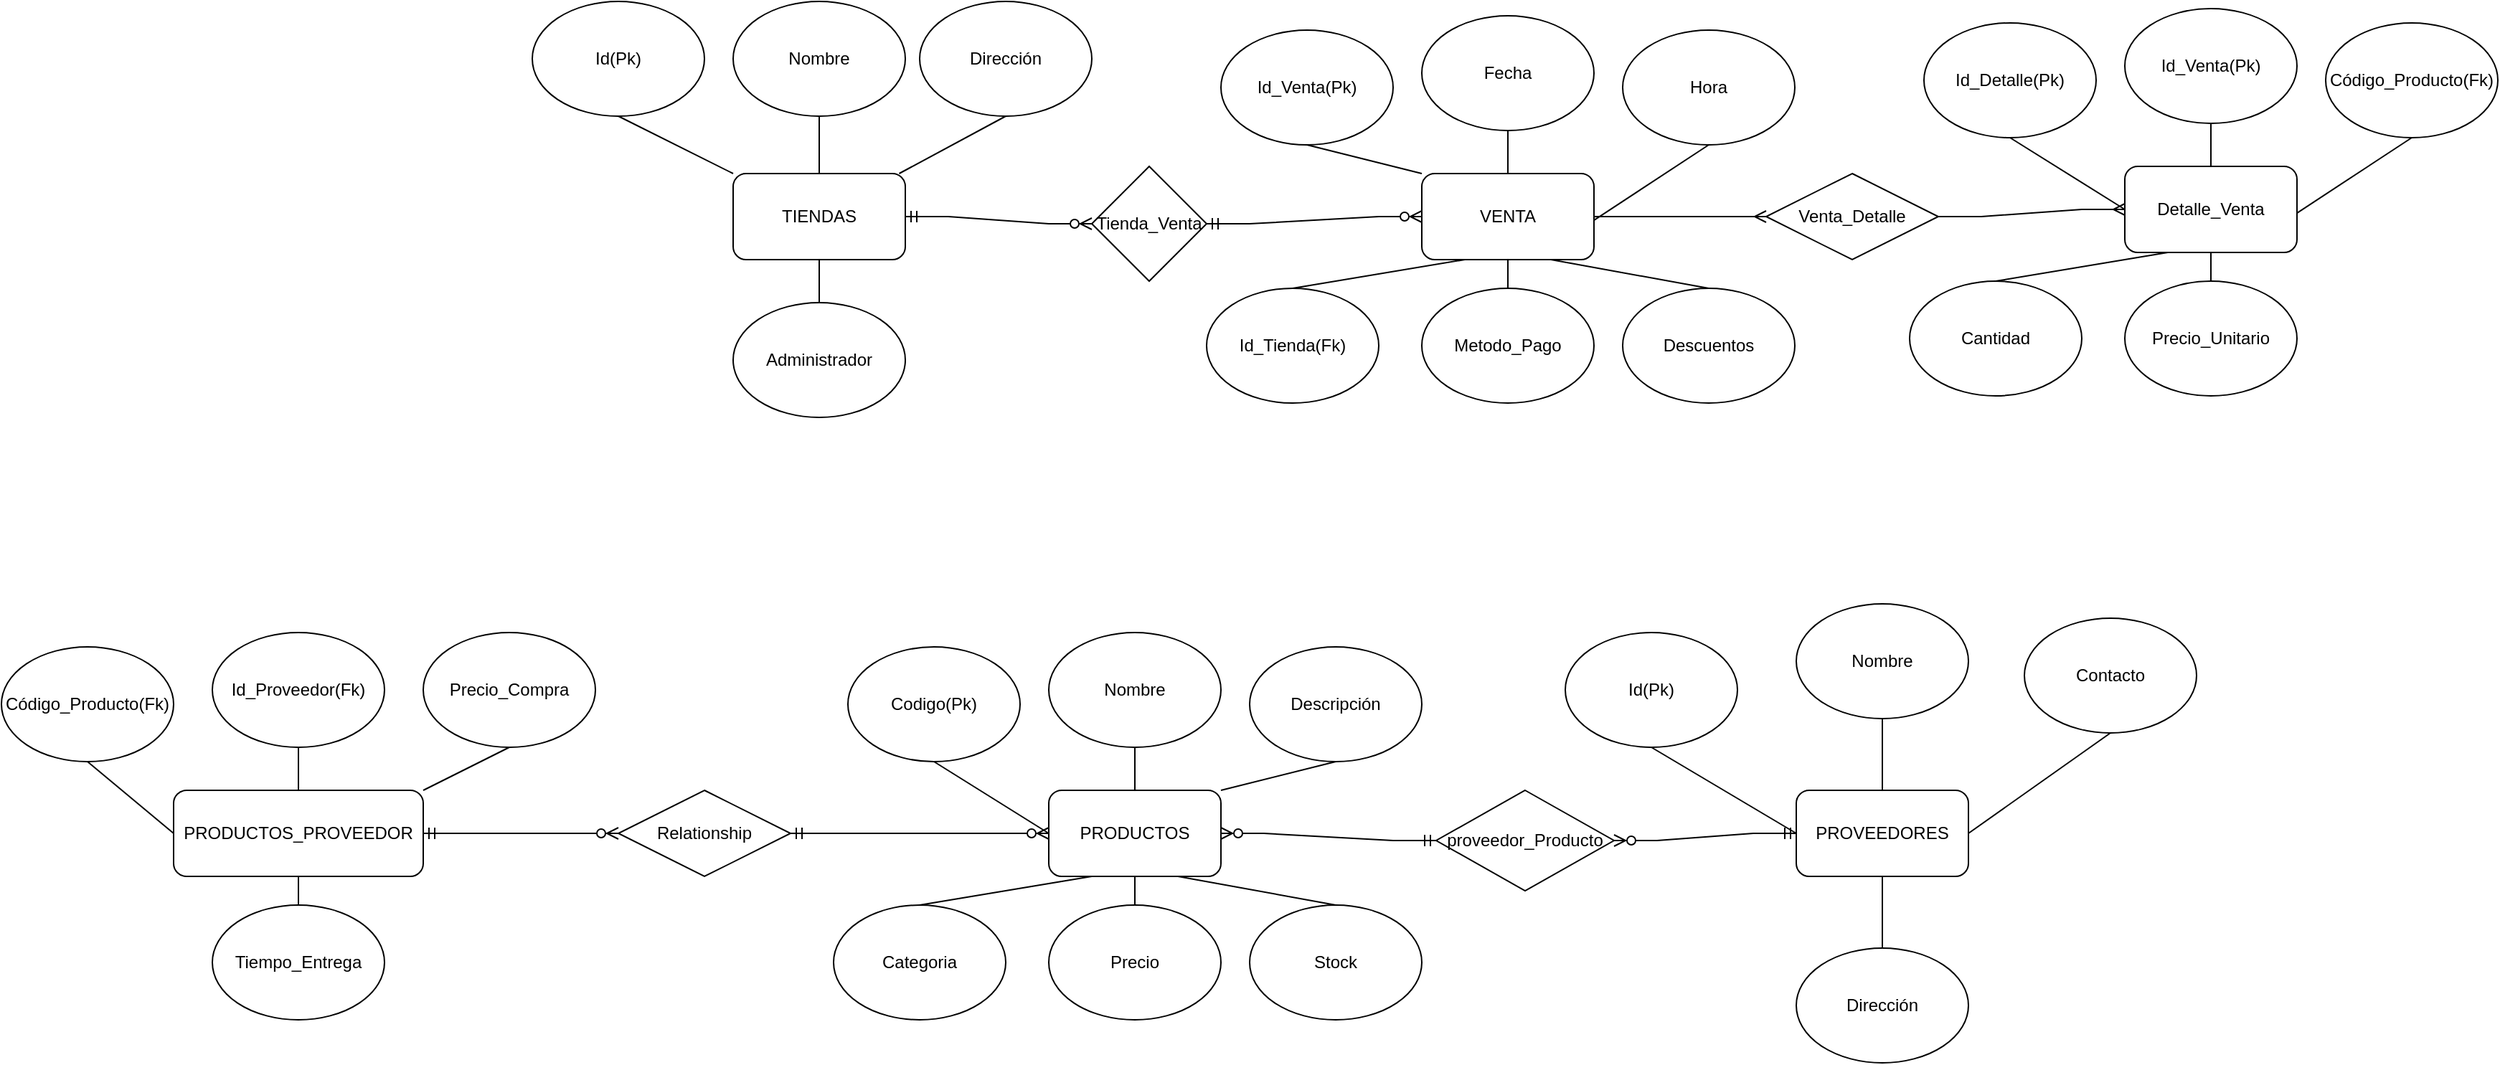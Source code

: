 <mxfile version="26.0.12">
  <diagram name="Página-1" id="4-glS8nae8PrrLe-wsaU">
    <mxGraphModel dx="6984" dy="2170" grid="1" gridSize="10" guides="1" tooltips="1" connect="1" arrows="1" fold="1" page="1" pageScale="1" pageWidth="827" pageHeight="1169" math="0" shadow="0">
      <root>
        <mxCell id="0" />
        <mxCell id="1" parent="0" />
        <mxCell id="-omg9IF0iPAO64ioV_1g-1" value="TIENDAS" style="rounded=1;whiteSpace=wrap;html=1;" vertex="1" parent="1">
          <mxGeometry x="-600" y="340" width="120" height="60" as="geometry" />
        </mxCell>
        <mxCell id="-omg9IF0iPAO64ioV_1g-2" value="Id(Pk)" style="ellipse;whiteSpace=wrap;html=1;" vertex="1" parent="1">
          <mxGeometry x="-740" y="220" width="120" height="80" as="geometry" />
        </mxCell>
        <mxCell id="-omg9IF0iPAO64ioV_1g-3" value="Nombre" style="ellipse;whiteSpace=wrap;html=1;" vertex="1" parent="1">
          <mxGeometry x="-600" y="220" width="120" height="80" as="geometry" />
        </mxCell>
        <mxCell id="-omg9IF0iPAO64ioV_1g-4" value="Dirección" style="ellipse;whiteSpace=wrap;html=1;" vertex="1" parent="1">
          <mxGeometry x="-470" y="220" width="120" height="80" as="geometry" />
        </mxCell>
        <mxCell id="-omg9IF0iPAO64ioV_1g-5" value="Administrador" style="ellipse;whiteSpace=wrap;html=1;" vertex="1" parent="1">
          <mxGeometry x="-600" y="430" width="120" height="80" as="geometry" />
        </mxCell>
        <mxCell id="-omg9IF0iPAO64ioV_1g-9" value="" style="endArrow=none;html=1;rounded=0;entryX=0.5;entryY=1;entryDx=0;entryDy=0;exitX=0.5;exitY=0;exitDx=0;exitDy=0;" edge="1" parent="1" source="-omg9IF0iPAO64ioV_1g-1" target="-omg9IF0iPAO64ioV_1g-3">
          <mxGeometry width="50" height="50" relative="1" as="geometry">
            <mxPoint x="-560" y="350" as="sourcePoint" />
            <mxPoint x="-510" y="300" as="targetPoint" />
          </mxGeometry>
        </mxCell>
        <mxCell id="-omg9IF0iPAO64ioV_1g-10" value="" style="endArrow=none;html=1;rounded=0;entryX=0.5;entryY=1;entryDx=0;entryDy=0;" edge="1" parent="1" source="-omg9IF0iPAO64ioV_1g-1" target="-omg9IF0iPAO64ioV_1g-4">
          <mxGeometry width="50" height="50" relative="1" as="geometry">
            <mxPoint x="-440" y="350" as="sourcePoint" />
            <mxPoint x="-390" y="300" as="targetPoint" />
          </mxGeometry>
        </mxCell>
        <mxCell id="-omg9IF0iPAO64ioV_1g-11" value="" style="endArrow=none;html=1;rounded=0;entryX=0;entryY=0;entryDx=0;entryDy=0;exitX=0.5;exitY=1;exitDx=0;exitDy=0;" edge="1" parent="1" source="-omg9IF0iPAO64ioV_1g-2" target="-omg9IF0iPAO64ioV_1g-1">
          <mxGeometry width="50" height="50" relative="1" as="geometry">
            <mxPoint x="-700" y="340" as="sourcePoint" />
            <mxPoint x="-650" y="290" as="targetPoint" />
          </mxGeometry>
        </mxCell>
        <mxCell id="-omg9IF0iPAO64ioV_1g-12" value="" style="endArrow=none;html=1;rounded=0;entryX=0.5;entryY=1;entryDx=0;entryDy=0;exitX=0.5;exitY=0;exitDx=0;exitDy=0;" edge="1" parent="1" source="-omg9IF0iPAO64ioV_1g-5" target="-omg9IF0iPAO64ioV_1g-1">
          <mxGeometry width="50" height="50" relative="1" as="geometry">
            <mxPoint x="-540" y="420" as="sourcePoint" />
            <mxPoint x="-500" y="340" as="targetPoint" />
          </mxGeometry>
        </mxCell>
        <mxCell id="-omg9IF0iPAO64ioV_1g-13" value="PRODUCTOS" style="rounded=1;whiteSpace=wrap;html=1;" vertex="1" parent="1">
          <mxGeometry x="-380" y="770" width="120" height="60" as="geometry" />
        </mxCell>
        <mxCell id="-omg9IF0iPAO64ioV_1g-14" value="Codigo(Pk)" style="ellipse;whiteSpace=wrap;html=1;" vertex="1" parent="1">
          <mxGeometry x="-520" y="670" width="120" height="80" as="geometry" />
        </mxCell>
        <mxCell id="-omg9IF0iPAO64ioV_1g-15" value="Nombre" style="ellipse;whiteSpace=wrap;html=1;" vertex="1" parent="1">
          <mxGeometry x="-380" y="660" width="120" height="80" as="geometry" />
        </mxCell>
        <mxCell id="-omg9IF0iPAO64ioV_1g-16" value="Descripción" style="ellipse;whiteSpace=wrap;html=1;" vertex="1" parent="1">
          <mxGeometry x="-240" y="670" width="120" height="80" as="geometry" />
        </mxCell>
        <mxCell id="-omg9IF0iPAO64ioV_1g-17" value="Categoria" style="ellipse;whiteSpace=wrap;html=1;" vertex="1" parent="1">
          <mxGeometry x="-530" y="850" width="120" height="80" as="geometry" />
        </mxCell>
        <mxCell id="-omg9IF0iPAO64ioV_1g-18" value="Precio" style="ellipse;whiteSpace=wrap;html=1;" vertex="1" parent="1">
          <mxGeometry x="-380" y="850" width="120" height="80" as="geometry" />
        </mxCell>
        <mxCell id="-omg9IF0iPAO64ioV_1g-19" value="Stock" style="ellipse;whiteSpace=wrap;html=1;" vertex="1" parent="1">
          <mxGeometry x="-240" y="850" width="120" height="80" as="geometry" />
        </mxCell>
        <mxCell id="-omg9IF0iPAO64ioV_1g-24" value="" style="endArrow=none;html=1;rounded=0;entryX=0.5;entryY=1;entryDx=0;entryDy=0;exitX=0.5;exitY=0;exitDx=0;exitDy=0;" edge="1" parent="1" source="-omg9IF0iPAO64ioV_1g-13" target="-omg9IF0iPAO64ioV_1g-15">
          <mxGeometry width="50" height="50" relative="1" as="geometry">
            <mxPoint x="-380" y="780" as="sourcePoint" />
            <mxPoint x="-330" y="730" as="targetPoint" />
          </mxGeometry>
        </mxCell>
        <mxCell id="-omg9IF0iPAO64ioV_1g-25" value="" style="endArrow=none;html=1;rounded=0;entryX=0;entryY=0.5;entryDx=0;entryDy=0;exitX=0.5;exitY=1;exitDx=0;exitDy=0;" edge="1" parent="1" source="-omg9IF0iPAO64ioV_1g-14" target="-omg9IF0iPAO64ioV_1g-13">
          <mxGeometry width="50" height="50" relative="1" as="geometry">
            <mxPoint x="-460" y="790" as="sourcePoint" />
            <mxPoint x="-410" y="740" as="targetPoint" />
          </mxGeometry>
        </mxCell>
        <mxCell id="-omg9IF0iPAO64ioV_1g-26" value="" style="endArrow=none;html=1;rounded=0;entryX=0.5;entryY=1;entryDx=0;entryDy=0;exitX=1;exitY=0;exitDx=0;exitDy=0;" edge="1" parent="1" source="-omg9IF0iPAO64ioV_1g-13" target="-omg9IF0iPAO64ioV_1g-16">
          <mxGeometry width="50" height="50" relative="1" as="geometry">
            <mxPoint x="-70" y="790" as="sourcePoint" />
            <mxPoint x="-20" y="740" as="targetPoint" />
          </mxGeometry>
        </mxCell>
        <mxCell id="-omg9IF0iPAO64ioV_1g-27" value="" style="endArrow=none;html=1;rounded=0;entryX=0.5;entryY=1;entryDx=0;entryDy=0;exitX=0.5;exitY=0;exitDx=0;exitDy=0;" edge="1" parent="1" source="-omg9IF0iPAO64ioV_1g-18" target="-omg9IF0iPAO64ioV_1g-13">
          <mxGeometry width="50" height="50" relative="1" as="geometry">
            <mxPoint x="-350" y="870" as="sourcePoint" />
            <mxPoint x="-300" y="820" as="targetPoint" />
          </mxGeometry>
        </mxCell>
        <mxCell id="-omg9IF0iPAO64ioV_1g-28" value="" style="endArrow=none;html=1;rounded=0;entryX=0.25;entryY=1;entryDx=0;entryDy=0;exitX=0.5;exitY=0;exitDx=0;exitDy=0;" edge="1" parent="1" source="-omg9IF0iPAO64ioV_1g-17" target="-omg9IF0iPAO64ioV_1g-13">
          <mxGeometry width="50" height="50" relative="1" as="geometry">
            <mxPoint x="-350" y="870" as="sourcePoint" />
            <mxPoint x="-300" y="820" as="targetPoint" />
          </mxGeometry>
        </mxCell>
        <mxCell id="-omg9IF0iPAO64ioV_1g-29" value="" style="endArrow=none;html=1;rounded=0;entryX=0.5;entryY=0;entryDx=0;entryDy=0;exitX=0.75;exitY=1;exitDx=0;exitDy=0;" edge="1" parent="1" source="-omg9IF0iPAO64ioV_1g-13" target="-omg9IF0iPAO64ioV_1g-19">
          <mxGeometry width="50" height="50" relative="1" as="geometry">
            <mxPoint x="-350" y="870" as="sourcePoint" />
            <mxPoint x="-300" y="820" as="targetPoint" />
          </mxGeometry>
        </mxCell>
        <mxCell id="-omg9IF0iPAO64ioV_1g-30" value="PROVEEDORES" style="rounded=1;whiteSpace=wrap;html=1;" vertex="1" parent="1">
          <mxGeometry x="141" y="770" width="120" height="60" as="geometry" />
        </mxCell>
        <mxCell id="-omg9IF0iPAO64ioV_1g-31" value="Id(Pk)" style="ellipse;whiteSpace=wrap;html=1;" vertex="1" parent="1">
          <mxGeometry x="-20" y="660" width="120" height="80" as="geometry" />
        </mxCell>
        <mxCell id="-omg9IF0iPAO64ioV_1g-32" value="Nombre" style="ellipse;whiteSpace=wrap;html=1;" vertex="1" parent="1">
          <mxGeometry x="141" y="640" width="120" height="80" as="geometry" />
        </mxCell>
        <mxCell id="-omg9IF0iPAO64ioV_1g-33" value="Contacto" style="ellipse;whiteSpace=wrap;html=1;" vertex="1" parent="1">
          <mxGeometry x="300" y="650" width="120" height="80" as="geometry" />
        </mxCell>
        <mxCell id="-omg9IF0iPAO64ioV_1g-37" value="" style="endArrow=none;html=1;rounded=0;entryX=0.5;entryY=1;entryDx=0;entryDy=0;" edge="1" parent="1" source="-omg9IF0iPAO64ioV_1g-30" target="-omg9IF0iPAO64ioV_1g-32">
          <mxGeometry width="50" height="50" relative="1" as="geometry">
            <mxPoint x="140" y="790" as="sourcePoint" />
            <mxPoint x="190" y="740" as="targetPoint" />
          </mxGeometry>
        </mxCell>
        <mxCell id="-omg9IF0iPAO64ioV_1g-38" value="" style="endArrow=none;html=1;rounded=0;entryX=0.5;entryY=1;entryDx=0;entryDy=0;exitX=1;exitY=0.5;exitDx=0;exitDy=0;" edge="1" parent="1" source="-omg9IF0iPAO64ioV_1g-30" target="-omg9IF0iPAO64ioV_1g-33">
          <mxGeometry width="50" height="50" relative="1" as="geometry">
            <mxPoint x="140" y="790" as="sourcePoint" />
            <mxPoint x="190" y="740" as="targetPoint" />
          </mxGeometry>
        </mxCell>
        <mxCell id="-omg9IF0iPAO64ioV_1g-39" value="" style="endArrow=none;html=1;rounded=0;exitX=0.5;exitY=1;exitDx=0;exitDy=0;entryX=0;entryY=0.5;entryDx=0;entryDy=0;" edge="1" parent="1" source="-omg9IF0iPAO64ioV_1g-31" target="-omg9IF0iPAO64ioV_1g-30">
          <mxGeometry width="50" height="50" relative="1" as="geometry">
            <mxPoint x="140" y="790" as="sourcePoint" />
            <mxPoint x="190" y="740" as="targetPoint" />
          </mxGeometry>
        </mxCell>
        <mxCell id="-omg9IF0iPAO64ioV_1g-43" value="Dirección" style="ellipse;whiteSpace=wrap;html=1;" vertex="1" parent="1">
          <mxGeometry x="141" y="880" width="120" height="80" as="geometry" />
        </mxCell>
        <mxCell id="-omg9IF0iPAO64ioV_1g-44" value="" style="endArrow=none;html=1;rounded=0;entryX=0.5;entryY=1;entryDx=0;entryDy=0;exitX=0.5;exitY=0;exitDx=0;exitDy=0;" edge="1" parent="1" source="-omg9IF0iPAO64ioV_1g-43" target="-omg9IF0iPAO64ioV_1g-30">
          <mxGeometry width="50" height="50" relative="1" as="geometry">
            <mxPoint x="220" y="940" as="sourcePoint" />
            <mxPoint x="270" y="890" as="targetPoint" />
          </mxGeometry>
        </mxCell>
        <mxCell id="-omg9IF0iPAO64ioV_1g-46" value="VENTA" style="rounded=1;whiteSpace=wrap;html=1;" vertex="1" parent="1">
          <mxGeometry x="-120" y="340" width="120" height="60" as="geometry" />
        </mxCell>
        <mxCell id="-omg9IF0iPAO64ioV_1g-47" value="Id_Venta(Pk)" style="ellipse;whiteSpace=wrap;html=1;" vertex="1" parent="1">
          <mxGeometry x="-260" y="240" width="120" height="80" as="geometry" />
        </mxCell>
        <mxCell id="-omg9IF0iPAO64ioV_1g-48" value="Fecha" style="ellipse;whiteSpace=wrap;html=1;" vertex="1" parent="1">
          <mxGeometry x="-120" y="230" width="120" height="80" as="geometry" />
        </mxCell>
        <mxCell id="-omg9IF0iPAO64ioV_1g-49" value="Hora" style="ellipse;whiteSpace=wrap;html=1;" vertex="1" parent="1">
          <mxGeometry x="20" y="240" width="120" height="80" as="geometry" />
        </mxCell>
        <mxCell id="-omg9IF0iPAO64ioV_1g-50" value="Id_Tienda(Fk)" style="ellipse;whiteSpace=wrap;html=1;" vertex="1" parent="1">
          <mxGeometry x="-270" y="420" width="120" height="80" as="geometry" />
        </mxCell>
        <mxCell id="-omg9IF0iPAO64ioV_1g-51" value="Metodo_Pago" style="ellipse;whiteSpace=wrap;html=1;" vertex="1" parent="1">
          <mxGeometry x="-120" y="420" width="120" height="80" as="geometry" />
        </mxCell>
        <mxCell id="-omg9IF0iPAO64ioV_1g-52" value="Descuentos" style="ellipse;whiteSpace=wrap;html=1;" vertex="1" parent="1">
          <mxGeometry x="20" y="420" width="120" height="80" as="geometry" />
        </mxCell>
        <mxCell id="-omg9IF0iPAO64ioV_1g-53" value="" style="endArrow=none;html=1;rounded=0;entryX=0.5;entryY=1;entryDx=0;entryDy=0;exitX=0.5;exitY=0;exitDx=0;exitDy=0;" edge="1" parent="1" source="-omg9IF0iPAO64ioV_1g-46" target="-omg9IF0iPAO64ioV_1g-48">
          <mxGeometry width="50" height="50" relative="1" as="geometry">
            <mxPoint x="-120" y="350" as="sourcePoint" />
            <mxPoint x="-70" y="300" as="targetPoint" />
          </mxGeometry>
        </mxCell>
        <mxCell id="-omg9IF0iPAO64ioV_1g-54" value="" style="endArrow=none;html=1;rounded=0;entryX=0;entryY=0;entryDx=0;entryDy=0;exitX=0.5;exitY=1;exitDx=0;exitDy=0;" edge="1" parent="1" source="-omg9IF0iPAO64ioV_1g-47" target="-omg9IF0iPAO64ioV_1g-46">
          <mxGeometry width="50" height="50" relative="1" as="geometry">
            <mxPoint x="-200" y="360" as="sourcePoint" />
            <mxPoint x="-150" y="310" as="targetPoint" />
          </mxGeometry>
        </mxCell>
        <mxCell id="-omg9IF0iPAO64ioV_1g-55" value="" style="endArrow=none;html=1;rounded=0;entryX=0.5;entryY=1;entryDx=0;entryDy=0;exitX=1;exitY=0.542;exitDx=0;exitDy=0;exitPerimeter=0;" edge="1" parent="1" source="-omg9IF0iPAO64ioV_1g-46" target="-omg9IF0iPAO64ioV_1g-49">
          <mxGeometry width="50" height="50" relative="1" as="geometry">
            <mxPoint x="190" y="360" as="sourcePoint" />
            <mxPoint x="240" y="310" as="targetPoint" />
          </mxGeometry>
        </mxCell>
        <mxCell id="-omg9IF0iPAO64ioV_1g-56" value="" style="endArrow=none;html=1;rounded=0;entryX=0.5;entryY=1;entryDx=0;entryDy=0;exitX=0.5;exitY=0;exitDx=0;exitDy=0;" edge="1" parent="1" source="-omg9IF0iPAO64ioV_1g-51" target="-omg9IF0iPAO64ioV_1g-46">
          <mxGeometry width="50" height="50" relative="1" as="geometry">
            <mxPoint x="-90" y="440" as="sourcePoint" />
            <mxPoint x="-40" y="390" as="targetPoint" />
          </mxGeometry>
        </mxCell>
        <mxCell id="-omg9IF0iPAO64ioV_1g-57" value="" style="endArrow=none;html=1;rounded=0;entryX=0.25;entryY=1;entryDx=0;entryDy=0;exitX=0.5;exitY=0;exitDx=0;exitDy=0;" edge="1" parent="1" source="-omg9IF0iPAO64ioV_1g-50" target="-omg9IF0iPAO64ioV_1g-46">
          <mxGeometry width="50" height="50" relative="1" as="geometry">
            <mxPoint x="-90" y="440" as="sourcePoint" />
            <mxPoint x="-40" y="390" as="targetPoint" />
          </mxGeometry>
        </mxCell>
        <mxCell id="-omg9IF0iPAO64ioV_1g-58" value="" style="endArrow=none;html=1;rounded=0;entryX=0.5;entryY=0;entryDx=0;entryDy=0;exitX=0.75;exitY=1;exitDx=0;exitDy=0;" edge="1" parent="1" source="-omg9IF0iPAO64ioV_1g-46" target="-omg9IF0iPAO64ioV_1g-52">
          <mxGeometry width="50" height="50" relative="1" as="geometry">
            <mxPoint x="-90" y="440" as="sourcePoint" />
            <mxPoint x="-40" y="390" as="targetPoint" />
          </mxGeometry>
        </mxCell>
        <mxCell id="-omg9IF0iPAO64ioV_1g-59" value="Detalle_Venta" style="rounded=1;whiteSpace=wrap;html=1;" vertex="1" parent="1">
          <mxGeometry x="370" y="335" width="120" height="60" as="geometry" />
        </mxCell>
        <mxCell id="-omg9IF0iPAO64ioV_1g-60" value="Id_Detalle(Pk)" style="ellipse;whiteSpace=wrap;html=1;" vertex="1" parent="1">
          <mxGeometry x="230" y="235" width="120" height="80" as="geometry" />
        </mxCell>
        <mxCell id="-omg9IF0iPAO64ioV_1g-61" value="Id_Venta(Pk)" style="ellipse;whiteSpace=wrap;html=1;" vertex="1" parent="1">
          <mxGeometry x="370" y="225" width="120" height="80" as="geometry" />
        </mxCell>
        <mxCell id="-omg9IF0iPAO64ioV_1g-62" value="Código_Producto(Fk)" style="ellipse;whiteSpace=wrap;html=1;" vertex="1" parent="1">
          <mxGeometry x="510" y="235" width="120" height="80" as="geometry" />
        </mxCell>
        <mxCell id="-omg9IF0iPAO64ioV_1g-63" value="Cantidad" style="ellipse;whiteSpace=wrap;html=1;" vertex="1" parent="1">
          <mxGeometry x="220" y="415" width="120" height="80" as="geometry" />
        </mxCell>
        <mxCell id="-omg9IF0iPAO64ioV_1g-64" value="Precio_Unitario" style="ellipse;whiteSpace=wrap;html=1;" vertex="1" parent="1">
          <mxGeometry x="370" y="415" width="120" height="80" as="geometry" />
        </mxCell>
        <mxCell id="-omg9IF0iPAO64ioV_1g-66" value="" style="endArrow=none;html=1;rounded=0;entryX=0.5;entryY=1;entryDx=0;entryDy=0;exitX=0.5;exitY=0;exitDx=0;exitDy=0;" edge="1" parent="1" source="-omg9IF0iPAO64ioV_1g-59" target="-omg9IF0iPAO64ioV_1g-61">
          <mxGeometry width="50" height="50" relative="1" as="geometry">
            <mxPoint x="370" y="345" as="sourcePoint" />
            <mxPoint x="420" y="295" as="targetPoint" />
          </mxGeometry>
        </mxCell>
        <mxCell id="-omg9IF0iPAO64ioV_1g-67" value="" style="endArrow=none;html=1;rounded=0;entryX=0;entryY=0.5;entryDx=0;entryDy=0;exitX=0.5;exitY=1;exitDx=0;exitDy=0;" edge="1" parent="1" source="-omg9IF0iPAO64ioV_1g-60" target="-omg9IF0iPAO64ioV_1g-59">
          <mxGeometry width="50" height="50" relative="1" as="geometry">
            <mxPoint x="290" y="355" as="sourcePoint" />
            <mxPoint x="340" y="305" as="targetPoint" />
          </mxGeometry>
        </mxCell>
        <mxCell id="-omg9IF0iPAO64ioV_1g-68" value="" style="endArrow=none;html=1;rounded=0;entryX=0.5;entryY=1;entryDx=0;entryDy=0;exitX=1;exitY=0.542;exitDx=0;exitDy=0;exitPerimeter=0;" edge="1" parent="1" source="-omg9IF0iPAO64ioV_1g-59" target="-omg9IF0iPAO64ioV_1g-62">
          <mxGeometry width="50" height="50" relative="1" as="geometry">
            <mxPoint x="680" y="355" as="sourcePoint" />
            <mxPoint x="730" y="305" as="targetPoint" />
          </mxGeometry>
        </mxCell>
        <mxCell id="-omg9IF0iPAO64ioV_1g-69" value="" style="endArrow=none;html=1;rounded=0;entryX=0.5;entryY=1;entryDx=0;entryDy=0;exitX=0.5;exitY=0;exitDx=0;exitDy=0;" edge="1" parent="1" source="-omg9IF0iPAO64ioV_1g-64" target="-omg9IF0iPAO64ioV_1g-59">
          <mxGeometry width="50" height="50" relative="1" as="geometry">
            <mxPoint x="400" y="435" as="sourcePoint" />
            <mxPoint x="450" y="385" as="targetPoint" />
          </mxGeometry>
        </mxCell>
        <mxCell id="-omg9IF0iPAO64ioV_1g-70" value="" style="endArrow=none;html=1;rounded=0;entryX=0.25;entryY=1;entryDx=0;entryDy=0;exitX=0.5;exitY=0;exitDx=0;exitDy=0;" edge="1" parent="1" source="-omg9IF0iPAO64ioV_1g-63" target="-omg9IF0iPAO64ioV_1g-59">
          <mxGeometry width="50" height="50" relative="1" as="geometry">
            <mxPoint x="400" y="435" as="sourcePoint" />
            <mxPoint x="450" y="385" as="targetPoint" />
          </mxGeometry>
        </mxCell>
        <mxCell id="-omg9IF0iPAO64ioV_1g-72" value="PRODUCTOS_PROVEEDOR" style="rounded=1;whiteSpace=wrap;html=1;" vertex="1" parent="1">
          <mxGeometry x="-990" y="770" width="174" height="60" as="geometry" />
        </mxCell>
        <mxCell id="-omg9IF0iPAO64ioV_1g-73" value="Código_Producto(Fk)" style="ellipse;whiteSpace=wrap;html=1;" vertex="1" parent="1">
          <mxGeometry x="-1110" y="670" width="120" height="80" as="geometry" />
        </mxCell>
        <mxCell id="-omg9IF0iPAO64ioV_1g-74" value="Id_Proveedor(Fk)" style="ellipse;whiteSpace=wrap;html=1;" vertex="1" parent="1">
          <mxGeometry x="-963" y="660" width="120" height="80" as="geometry" />
        </mxCell>
        <mxCell id="-omg9IF0iPAO64ioV_1g-75" value="Precio_Compra" style="ellipse;whiteSpace=wrap;html=1;" vertex="1" parent="1">
          <mxGeometry x="-816" y="660" width="120" height="80" as="geometry" />
        </mxCell>
        <mxCell id="-omg9IF0iPAO64ioV_1g-77" value="Tiempo_Entrega" style="ellipse;whiteSpace=wrap;html=1;" vertex="1" parent="1">
          <mxGeometry x="-963" y="850" width="120" height="80" as="geometry" />
        </mxCell>
        <mxCell id="-omg9IF0iPAO64ioV_1g-79" value="" style="endArrow=none;html=1;rounded=0;entryX=0.5;entryY=1;entryDx=0;entryDy=0;exitX=0.5;exitY=0;exitDx=0;exitDy=0;" edge="1" parent="1" source="-omg9IF0iPAO64ioV_1g-72" target="-omg9IF0iPAO64ioV_1g-74">
          <mxGeometry width="50" height="50" relative="1" as="geometry">
            <mxPoint x="-990" y="780" as="sourcePoint" />
            <mxPoint x="-940" y="730" as="targetPoint" />
          </mxGeometry>
        </mxCell>
        <mxCell id="-omg9IF0iPAO64ioV_1g-80" value="" style="endArrow=none;html=1;rounded=0;entryX=0;entryY=0.5;entryDx=0;entryDy=0;exitX=0.5;exitY=1;exitDx=0;exitDy=0;" edge="1" parent="1" source="-omg9IF0iPAO64ioV_1g-73" target="-omg9IF0iPAO64ioV_1g-72">
          <mxGeometry width="50" height="50" relative="1" as="geometry">
            <mxPoint x="-1070" y="790" as="sourcePoint" />
            <mxPoint x="-1020" y="740" as="targetPoint" />
          </mxGeometry>
        </mxCell>
        <mxCell id="-omg9IF0iPAO64ioV_1g-81" value="" style="endArrow=none;html=1;rounded=0;entryX=0.5;entryY=1;entryDx=0;entryDy=0;exitX=1;exitY=0;exitDx=0;exitDy=0;" edge="1" parent="1" source="-omg9IF0iPAO64ioV_1g-72" target="-omg9IF0iPAO64ioV_1g-75">
          <mxGeometry width="50" height="50" relative="1" as="geometry">
            <mxPoint x="-680" y="790" as="sourcePoint" />
            <mxPoint x="-630" y="740" as="targetPoint" />
          </mxGeometry>
        </mxCell>
        <mxCell id="-omg9IF0iPAO64ioV_1g-82" value="" style="endArrow=none;html=1;rounded=0;entryX=0.5;entryY=1;entryDx=0;entryDy=0;exitX=0.5;exitY=0;exitDx=0;exitDy=0;" edge="1" parent="1" source="-omg9IF0iPAO64ioV_1g-77" target="-omg9IF0iPAO64ioV_1g-72">
          <mxGeometry width="50" height="50" relative="1" as="geometry">
            <mxPoint x="-960" y="870" as="sourcePoint" />
            <mxPoint x="-910" y="820" as="targetPoint" />
          </mxGeometry>
        </mxCell>
        <mxCell id="-omg9IF0iPAO64ioV_1g-91" value="" style="edgeStyle=entityRelationEdgeStyle;fontSize=12;html=1;endArrow=ERzeroToMany;startArrow=ERmandOne;rounded=0;exitX=1;exitY=0.5;exitDx=0;exitDy=0;entryX=0;entryY=0.5;entryDx=0;entryDy=0;" edge="1" parent="1" source="-omg9IF0iPAO64ioV_1g-85" target="-omg9IF0iPAO64ioV_1g-46">
          <mxGeometry width="100" height="100" relative="1" as="geometry">
            <mxPoint x="-100" y="400" as="sourcePoint" />
            <mxPoint y="300" as="targetPoint" />
            <Array as="points">
              <mxPoint x="-280" y="410" />
            </Array>
          </mxGeometry>
        </mxCell>
        <mxCell id="-omg9IF0iPAO64ioV_1g-92" value="" style="edgeStyle=entityRelationEdgeStyle;fontSize=12;html=1;endArrow=ERzeroToMany;startArrow=ERmandOne;rounded=0;exitX=1;exitY=0.5;exitDx=0;exitDy=0;entryX=0;entryY=0.5;entryDx=0;entryDy=0;" edge="1" parent="1" source="-omg9IF0iPAO64ioV_1g-1" target="-omg9IF0iPAO64ioV_1g-85">
          <mxGeometry width="100" height="100" relative="1" as="geometry">
            <mxPoint x="-480" y="370" as="sourcePoint" />
            <mxPoint x="-120" y="370" as="targetPoint" />
            <Array as="points">
              <mxPoint x="-250" y="350" />
              <mxPoint x="-320" y="410" />
            </Array>
          </mxGeometry>
        </mxCell>
        <mxCell id="-omg9IF0iPAO64ioV_1g-85" value="Tienda_Venta" style="rhombus;whiteSpace=wrap;html=1;" vertex="1" parent="1">
          <mxGeometry x="-350" y="335" width="80" height="80" as="geometry" />
        </mxCell>
        <mxCell id="-omg9IF0iPAO64ioV_1g-96" value="" style="edgeStyle=entityRelationEdgeStyle;fontSize=12;html=1;endArrow=ERmany;rounded=0;exitX=1;exitY=0.5;exitDx=0;exitDy=0;entryX=0;entryY=0.5;entryDx=0;entryDy=0;" edge="1" parent="1" source="-omg9IF0iPAO64ioV_1g-95" target="-omg9IF0iPAO64ioV_1g-59">
          <mxGeometry width="100" height="100" relative="1" as="geometry">
            <mxPoint x="350" y="390" as="sourcePoint" />
            <mxPoint x="450" y="290" as="targetPoint" />
          </mxGeometry>
        </mxCell>
        <mxCell id="-omg9IF0iPAO64ioV_1g-97" value="" style="edgeStyle=entityRelationEdgeStyle;fontSize=12;html=1;endArrow=ERmany;rounded=0;exitX=1;exitY=0.5;exitDx=0;exitDy=0;entryX=0;entryY=0.5;entryDx=0;entryDy=0;" edge="1" parent="1" source="-omg9IF0iPAO64ioV_1g-46" target="-omg9IF0iPAO64ioV_1g-95">
          <mxGeometry width="100" height="100" relative="1" as="geometry">
            <mxPoint y="370" as="sourcePoint" />
            <mxPoint x="370" y="365" as="targetPoint" />
          </mxGeometry>
        </mxCell>
        <mxCell id="-omg9IF0iPAO64ioV_1g-95" value="Venta_Detalle" style="shape=rhombus;perimeter=rhombusPerimeter;whiteSpace=wrap;html=1;align=center;" vertex="1" parent="1">
          <mxGeometry x="120" y="340" width="120" height="60" as="geometry" />
        </mxCell>
        <mxCell id="-omg9IF0iPAO64ioV_1g-99" value="" style="edgeStyle=entityRelationEdgeStyle;fontSize=12;html=1;endArrow=ERzeroToMany;startArrow=ERmandOne;rounded=0;exitX=0;exitY=0.5;exitDx=0;exitDy=0;entryX=1;entryY=0.5;entryDx=0;entryDy=0;" edge="1" parent="1" source="-omg9IF0iPAO64ioV_1g-98" target="-omg9IF0iPAO64ioV_1g-13">
          <mxGeometry width="100" height="100" relative="1" as="geometry">
            <mxPoint x="-50" y="990" as="sourcePoint" />
            <mxPoint x="50" y="890" as="targetPoint" />
          </mxGeometry>
        </mxCell>
        <mxCell id="-omg9IF0iPAO64ioV_1g-100" value="" style="edgeStyle=entityRelationEdgeStyle;fontSize=12;html=1;endArrow=ERzeroToMany;startArrow=ERmandOne;rounded=0;exitX=0;exitY=0.5;exitDx=0;exitDy=0;entryX=1;entryY=0.5;entryDx=0;entryDy=0;" edge="1" parent="1" source="-omg9IF0iPAO64ioV_1g-30" target="-omg9IF0iPAO64ioV_1g-98">
          <mxGeometry width="100" height="100" relative="1" as="geometry">
            <mxPoint x="141" y="800" as="sourcePoint" />
            <mxPoint x="-260" y="800" as="targetPoint" />
          </mxGeometry>
        </mxCell>
        <mxCell id="-omg9IF0iPAO64ioV_1g-98" value="proveedor_Producto" style="shape=rhombus;perimeter=rhombusPerimeter;whiteSpace=wrap;html=1;align=center;" vertex="1" parent="1">
          <mxGeometry x="-110" y="770" width="124" height="70" as="geometry" />
        </mxCell>
        <mxCell id="-omg9IF0iPAO64ioV_1g-102" value="" style="edgeStyle=entityRelationEdgeStyle;fontSize=12;html=1;endArrow=ERzeroToMany;startArrow=ERmandOne;rounded=0;exitX=1;exitY=0.5;exitDx=0;exitDy=0;entryX=0;entryY=0.5;entryDx=0;entryDy=0;" edge="1" parent="1" source="-omg9IF0iPAO64ioV_1g-101" target="-omg9IF0iPAO64ioV_1g-13">
          <mxGeometry width="100" height="100" relative="1" as="geometry">
            <mxPoint x="-400" y="930" as="sourcePoint" />
            <mxPoint x="-300" y="830" as="targetPoint" />
          </mxGeometry>
        </mxCell>
        <mxCell id="-omg9IF0iPAO64ioV_1g-103" value="" style="edgeStyle=entityRelationEdgeStyle;fontSize=12;html=1;endArrow=ERzeroToMany;startArrow=ERmandOne;rounded=0;exitX=1;exitY=0.5;exitDx=0;exitDy=0;entryX=0;entryY=0.5;entryDx=0;entryDy=0;" edge="1" parent="1" source="-omg9IF0iPAO64ioV_1g-72" target="-omg9IF0iPAO64ioV_1g-101">
          <mxGeometry width="100" height="100" relative="1" as="geometry">
            <mxPoint x="-816" y="800" as="sourcePoint" />
            <mxPoint x="-380" y="800" as="targetPoint" />
          </mxGeometry>
        </mxCell>
        <mxCell id="-omg9IF0iPAO64ioV_1g-101" value="Relationship" style="shape=rhombus;perimeter=rhombusPerimeter;whiteSpace=wrap;html=1;align=center;" vertex="1" parent="1">
          <mxGeometry x="-680" y="770" width="120" height="60" as="geometry" />
        </mxCell>
      </root>
    </mxGraphModel>
  </diagram>
</mxfile>

